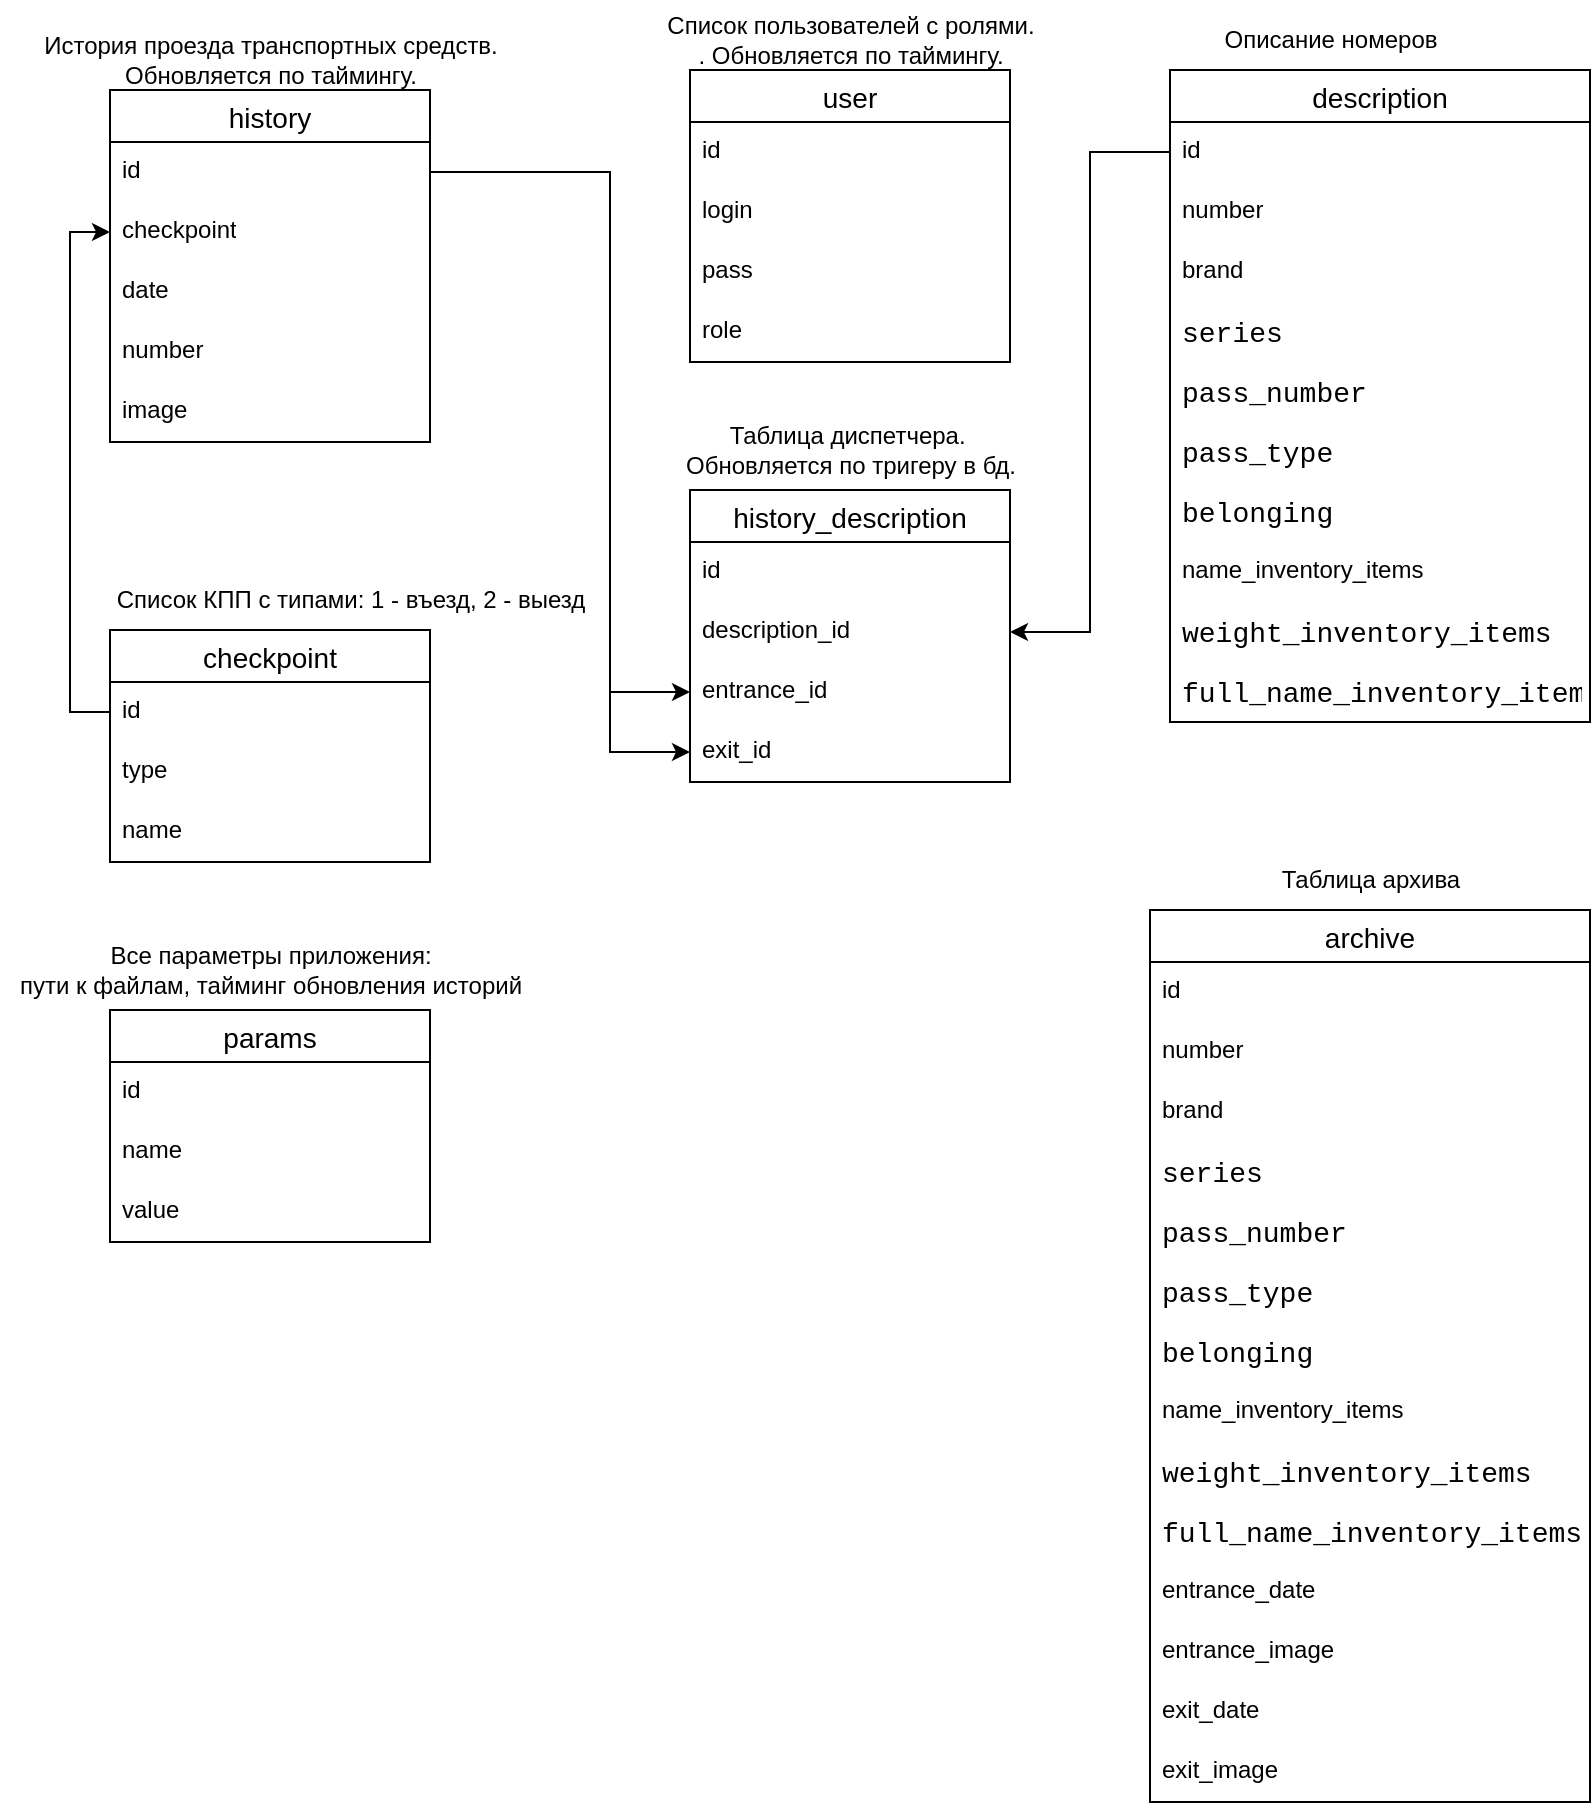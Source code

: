<mxfile version="21.0.6" type="device"><diagram name="Страница 1" id="PRqOy36_vwNvr8r5YJms"><mxGraphModel dx="1434" dy="796" grid="1" gridSize="10" guides="1" tooltips="1" connect="1" arrows="1" fold="1" page="1" pageScale="1" pageWidth="827" pageHeight="1169" math="0" shadow="0"><root><mxCell id="0"/><mxCell id="1" parent="0"/><mxCell id="Xjk77a02WZ_X6UZ1483o-1" value="user" style="swimlane;fontStyle=0;childLayout=stackLayout;horizontal=1;startSize=26;horizontalStack=0;resizeParent=1;resizeParentMax=0;resizeLast=0;collapsible=1;marginBottom=0;align=center;fontSize=14;" vertex="1" parent="1"><mxGeometry x="360" y="70" width="160" height="146" as="geometry"/></mxCell><mxCell id="Xjk77a02WZ_X6UZ1483o-2" value="id" style="text;strokeColor=none;fillColor=none;spacingLeft=4;spacingRight=4;overflow=hidden;rotatable=0;points=[[0,0.5],[1,0.5]];portConstraint=eastwest;fontSize=12;whiteSpace=wrap;html=1;" vertex="1" parent="Xjk77a02WZ_X6UZ1483o-1"><mxGeometry y="26" width="160" height="30" as="geometry"/></mxCell><mxCell id="Xjk77a02WZ_X6UZ1483o-3" value="login" style="text;strokeColor=none;fillColor=none;spacingLeft=4;spacingRight=4;overflow=hidden;rotatable=0;points=[[0,0.5],[1,0.5]];portConstraint=eastwest;fontSize=12;whiteSpace=wrap;html=1;" vertex="1" parent="Xjk77a02WZ_X6UZ1483o-1"><mxGeometry y="56" width="160" height="30" as="geometry"/></mxCell><mxCell id="Xjk77a02WZ_X6UZ1483o-4" value="pass" style="text;strokeColor=none;fillColor=none;spacingLeft=4;spacingRight=4;overflow=hidden;rotatable=0;points=[[0,0.5],[1,0.5]];portConstraint=eastwest;fontSize=12;whiteSpace=wrap;html=1;" vertex="1" parent="Xjk77a02WZ_X6UZ1483o-1"><mxGeometry y="86" width="160" height="30" as="geometry"/></mxCell><mxCell id="Xjk77a02WZ_X6UZ1483o-6" value="role" style="text;strokeColor=none;fillColor=none;spacingLeft=4;spacingRight=4;overflow=hidden;rotatable=0;points=[[0,0.5],[1,0.5]];portConstraint=eastwest;fontSize=12;whiteSpace=wrap;html=1;" vertex="1" parent="Xjk77a02WZ_X6UZ1483o-1"><mxGeometry y="116" width="160" height="30" as="geometry"/></mxCell><mxCell id="Xjk77a02WZ_X6UZ1483o-7" value="history" style="swimlane;fontStyle=0;childLayout=stackLayout;horizontal=1;startSize=26;horizontalStack=0;resizeParent=1;resizeParentMax=0;resizeLast=0;collapsible=1;marginBottom=0;align=center;fontSize=14;" vertex="1" parent="1"><mxGeometry x="70" y="80" width="160" height="176" as="geometry"/></mxCell><mxCell id="Xjk77a02WZ_X6UZ1483o-8" value="id" style="text;strokeColor=none;fillColor=none;spacingLeft=4;spacingRight=4;overflow=hidden;rotatable=0;points=[[0,0.5],[1,0.5]];portConstraint=eastwest;fontSize=12;whiteSpace=wrap;html=1;" vertex="1" parent="Xjk77a02WZ_X6UZ1483o-7"><mxGeometry y="26" width="160" height="30" as="geometry"/></mxCell><mxCell id="Xjk77a02WZ_X6UZ1483o-12" value="checkpoint" style="text;strokeColor=none;fillColor=none;spacingLeft=4;spacingRight=4;overflow=hidden;rotatable=0;points=[[0,0.5],[1,0.5]];portConstraint=eastwest;fontSize=12;whiteSpace=wrap;html=1;" vertex="1" parent="Xjk77a02WZ_X6UZ1483o-7"><mxGeometry y="56" width="160" height="30" as="geometry"/></mxCell><mxCell id="Xjk77a02WZ_X6UZ1483o-9" value="date" style="text;strokeColor=none;fillColor=none;spacingLeft=4;spacingRight=4;overflow=hidden;rotatable=0;points=[[0,0.5],[1,0.5]];portConstraint=eastwest;fontSize=12;whiteSpace=wrap;html=1;" vertex="1" parent="Xjk77a02WZ_X6UZ1483o-7"><mxGeometry y="86" width="160" height="30" as="geometry"/></mxCell><mxCell id="Xjk77a02WZ_X6UZ1483o-10" value="number" style="text;strokeColor=none;fillColor=none;spacingLeft=4;spacingRight=4;overflow=hidden;rotatable=0;points=[[0,0.5],[1,0.5]];portConstraint=eastwest;fontSize=12;whiteSpace=wrap;html=1;" vertex="1" parent="Xjk77a02WZ_X6UZ1483o-7"><mxGeometry y="116" width="160" height="30" as="geometry"/></mxCell><mxCell id="Xjk77a02WZ_X6UZ1483o-11" value="image" style="text;strokeColor=none;fillColor=none;spacingLeft=4;spacingRight=4;overflow=hidden;rotatable=0;points=[[0,0.5],[1,0.5]];portConstraint=eastwest;fontSize=12;whiteSpace=wrap;html=1;" vertex="1" parent="Xjk77a02WZ_X6UZ1483o-7"><mxGeometry y="146" width="160" height="30" as="geometry"/></mxCell><mxCell id="Xjk77a02WZ_X6UZ1483o-17" value="checkpoint" style="swimlane;fontStyle=0;childLayout=stackLayout;horizontal=1;startSize=26;horizontalStack=0;resizeParent=1;resizeParentMax=0;resizeLast=0;collapsible=1;marginBottom=0;align=center;fontSize=14;" vertex="1" parent="1"><mxGeometry x="70" y="350" width="160" height="116" as="geometry"/></mxCell><mxCell id="Xjk77a02WZ_X6UZ1483o-18" value="id" style="text;strokeColor=none;fillColor=none;spacingLeft=4;spacingRight=4;overflow=hidden;rotatable=0;points=[[0,0.5],[1,0.5]];portConstraint=eastwest;fontSize=12;whiteSpace=wrap;html=1;" vertex="1" parent="Xjk77a02WZ_X6UZ1483o-17"><mxGeometry y="26" width="160" height="30" as="geometry"/></mxCell><mxCell id="Xjk77a02WZ_X6UZ1483o-19" value="type" style="text;strokeColor=none;fillColor=none;spacingLeft=4;spacingRight=4;overflow=hidden;rotatable=0;points=[[0,0.5],[1,0.5]];portConstraint=eastwest;fontSize=12;whiteSpace=wrap;html=1;" vertex="1" parent="Xjk77a02WZ_X6UZ1483o-17"><mxGeometry y="56" width="160" height="30" as="geometry"/></mxCell><mxCell id="Xjk77a02WZ_X6UZ1483o-20" value="name" style="text;strokeColor=none;fillColor=none;spacingLeft=4;spacingRight=4;overflow=hidden;rotatable=0;points=[[0,0.5],[1,0.5]];portConstraint=eastwest;fontSize=12;whiteSpace=wrap;html=1;" vertex="1" parent="Xjk77a02WZ_X6UZ1483o-17"><mxGeometry y="86" width="160" height="30" as="geometry"/></mxCell><mxCell id="Xjk77a02WZ_X6UZ1483o-21" value="История проезда транспортных средств.&lt;br&gt;Обновляется по таймингу." style="text;html=1;align=center;verticalAlign=middle;resizable=0;points=[];autosize=1;strokeColor=none;fillColor=none;" vertex="1" parent="1"><mxGeometry x="25" y="45" width="250" height="40" as="geometry"/></mxCell><mxCell id="Xjk77a02WZ_X6UZ1483o-22" value="Список пользователей с ролями.&lt;br&gt;. Обновляется по таймингу." style="text;html=1;align=center;verticalAlign=middle;resizable=0;points=[];autosize=1;strokeColor=none;fillColor=none;" vertex="1" parent="1"><mxGeometry x="335" y="35" width="210" height="40" as="geometry"/></mxCell><mxCell id="Xjk77a02WZ_X6UZ1483o-23" value="Список КПП с типами: 1 - въезд, 2 - выезд" style="text;html=1;align=center;verticalAlign=middle;resizable=0;points=[];autosize=1;strokeColor=none;fillColor=none;" vertex="1" parent="1"><mxGeometry x="60" y="320" width="260" height="30" as="geometry"/></mxCell><mxCell id="Xjk77a02WZ_X6UZ1483o-26" value="description" style="swimlane;fontStyle=0;childLayout=stackLayout;horizontal=1;startSize=26;horizontalStack=0;resizeParent=1;resizeParentMax=0;resizeLast=0;collapsible=1;marginBottom=0;align=center;fontSize=14;" vertex="1" parent="1"><mxGeometry x="600" y="70" width="210" height="326" as="geometry"/></mxCell><mxCell id="Xjk77a02WZ_X6UZ1483o-27" value="id" style="text;strokeColor=none;fillColor=none;spacingLeft=4;spacingRight=4;overflow=hidden;rotatable=0;points=[[0,0.5],[1,0.5]];portConstraint=eastwest;fontSize=12;whiteSpace=wrap;html=1;" vertex="1" parent="Xjk77a02WZ_X6UZ1483o-26"><mxGeometry y="26" width="210" height="30" as="geometry"/></mxCell><mxCell id="Xjk77a02WZ_X6UZ1483o-28" value="number" style="text;strokeColor=none;fillColor=none;spacingLeft=4;spacingRight=4;overflow=hidden;rotatable=0;points=[[0,0.5],[1,0.5]];portConstraint=eastwest;fontSize=12;whiteSpace=wrap;html=1;" vertex="1" parent="Xjk77a02WZ_X6UZ1483o-26"><mxGeometry y="56" width="210" height="30" as="geometry"/></mxCell><mxCell id="Xjk77a02WZ_X6UZ1483o-29" value="brand" style="text;strokeColor=none;fillColor=none;spacingLeft=4;spacingRight=4;overflow=hidden;rotatable=0;points=[[0,0.5],[1,0.5]];portConstraint=eastwest;fontSize=12;whiteSpace=wrap;html=1;" vertex="1" parent="Xjk77a02WZ_X6UZ1483o-26"><mxGeometry y="86" width="210" height="30" as="geometry"/></mxCell><mxCell id="Xjk77a02WZ_X6UZ1483o-35" value="&lt;div style=&quot;background-color: rgb(255, 255, 255); font-family: Consolas, &amp;quot;Courier New&amp;quot;, monospace; font-size: 14px; line-height: 19px;&quot;&gt;series&lt;/div&gt;" style="text;strokeColor=none;fillColor=none;spacingLeft=4;spacingRight=4;overflow=hidden;rotatable=0;points=[[0,0.5],[1,0.5]];portConstraint=eastwest;fontSize=12;whiteSpace=wrap;html=1;" vertex="1" parent="Xjk77a02WZ_X6UZ1483o-26"><mxGeometry y="116" width="210" height="30" as="geometry"/></mxCell><mxCell id="Xjk77a02WZ_X6UZ1483o-36" value="&lt;div style=&quot;background-color: rgb(255, 255, 255); font-family: Consolas, &amp;quot;Courier New&amp;quot;, monospace; font-size: 14px; line-height: 19px;&quot;&gt;pass_number&lt;/div&gt;" style="text;strokeColor=none;fillColor=none;spacingLeft=4;spacingRight=4;overflow=hidden;rotatable=0;points=[[0,0.5],[1,0.5]];portConstraint=eastwest;fontSize=12;whiteSpace=wrap;html=1;" vertex="1" parent="Xjk77a02WZ_X6UZ1483o-26"><mxGeometry y="146" width="210" height="30" as="geometry"/></mxCell><mxCell id="Xjk77a02WZ_X6UZ1483o-37" value="&lt;div style=&quot;background-color: rgb(255, 255, 255); font-family: Consolas, &amp;quot;Courier New&amp;quot;, monospace; font-size: 14px; line-height: 19px;&quot;&gt;pass_type&lt;/div&gt;" style="text;strokeColor=none;fillColor=none;spacingLeft=4;spacingRight=4;overflow=hidden;rotatable=0;points=[[0,0.5],[1,0.5]];portConstraint=eastwest;fontSize=12;whiteSpace=wrap;html=1;" vertex="1" parent="Xjk77a02WZ_X6UZ1483o-26"><mxGeometry y="176" width="210" height="30" as="geometry"/></mxCell><mxCell id="Xjk77a02WZ_X6UZ1483o-38" value="&lt;div style=&quot;background-color: rgb(255, 255, 255); font-family: Consolas, &amp;quot;Courier New&amp;quot;, monospace; font-size: 14px; line-height: 19px;&quot;&gt;belonging&lt;/div&gt;" style="text;strokeColor=none;fillColor=none;spacingLeft=4;spacingRight=4;overflow=hidden;rotatable=0;points=[[0,0.5],[1,0.5]];portConstraint=eastwest;fontSize=12;whiteSpace=wrap;html=1;" vertex="1" parent="Xjk77a02WZ_X6UZ1483o-26"><mxGeometry y="206" width="210" height="30" as="geometry"/></mxCell><mxCell id="Xjk77a02WZ_X6UZ1483o-39" value="name_inventory_items" style="text;strokeColor=none;fillColor=none;spacingLeft=4;spacingRight=4;overflow=hidden;rotatable=0;points=[[0,0.5],[1,0.5]];portConstraint=eastwest;fontSize=12;whiteSpace=wrap;html=1;" vertex="1" parent="Xjk77a02WZ_X6UZ1483o-26"><mxGeometry y="236" width="210" height="30" as="geometry"/></mxCell><mxCell id="Xjk77a02WZ_X6UZ1483o-40" value="&lt;div style=&quot;background-color: rgb(255, 255, 255); font-family: Consolas, &amp;quot;Courier New&amp;quot;, monospace; font-size: 14px; line-height: 19px;&quot;&gt;weight_inventory_items&lt;/div&gt;" style="text;strokeColor=none;fillColor=none;spacingLeft=4;spacingRight=4;overflow=hidden;rotatable=0;points=[[0,0.5],[1,0.5]];portConstraint=eastwest;fontSize=12;whiteSpace=wrap;html=1;" vertex="1" parent="Xjk77a02WZ_X6UZ1483o-26"><mxGeometry y="266" width="210" height="30" as="geometry"/></mxCell><mxCell id="Xjk77a02WZ_X6UZ1483o-41" value="&lt;div style=&quot;background-color: rgb(255, 255, 255); font-family: Consolas, &amp;quot;Courier New&amp;quot;, monospace; font-size: 14px; line-height: 19px;&quot;&gt;full_name_inventory_items&lt;/div&gt;" style="text;strokeColor=none;fillColor=none;spacingLeft=4;spacingRight=4;overflow=hidden;rotatable=0;points=[[0,0.5],[1,0.5]];portConstraint=eastwest;fontSize=12;whiteSpace=wrap;html=1;" vertex="1" parent="Xjk77a02WZ_X6UZ1483o-26"><mxGeometry y="296" width="210" height="30" as="geometry"/></mxCell><mxCell id="Xjk77a02WZ_X6UZ1483o-30" value="params" style="swimlane;fontStyle=0;childLayout=stackLayout;horizontal=1;startSize=26;horizontalStack=0;resizeParent=1;resizeParentMax=0;resizeLast=0;collapsible=1;marginBottom=0;align=center;fontSize=14;" vertex="1" parent="1"><mxGeometry x="70" y="540" width="160" height="116" as="geometry"/></mxCell><mxCell id="Xjk77a02WZ_X6UZ1483o-31" value="id" style="text;strokeColor=none;fillColor=none;spacingLeft=4;spacingRight=4;overflow=hidden;rotatable=0;points=[[0,0.5],[1,0.5]];portConstraint=eastwest;fontSize=12;whiteSpace=wrap;html=1;" vertex="1" parent="Xjk77a02WZ_X6UZ1483o-30"><mxGeometry y="26" width="160" height="30" as="geometry"/></mxCell><mxCell id="Xjk77a02WZ_X6UZ1483o-32" value="name" style="text;strokeColor=none;fillColor=none;spacingLeft=4;spacingRight=4;overflow=hidden;rotatable=0;points=[[0,0.5],[1,0.5]];portConstraint=eastwest;fontSize=12;whiteSpace=wrap;html=1;" vertex="1" parent="Xjk77a02WZ_X6UZ1483o-30"><mxGeometry y="56" width="160" height="30" as="geometry"/></mxCell><mxCell id="Xjk77a02WZ_X6UZ1483o-33" value="value" style="text;strokeColor=none;fillColor=none;spacingLeft=4;spacingRight=4;overflow=hidden;rotatable=0;points=[[0,0.5],[1,0.5]];portConstraint=eastwest;fontSize=12;whiteSpace=wrap;html=1;" vertex="1" parent="Xjk77a02WZ_X6UZ1483o-30"><mxGeometry y="86" width="160" height="30" as="geometry"/></mxCell><mxCell id="Xjk77a02WZ_X6UZ1483o-34" value="Все параметры приложения: &lt;br&gt;пути к файлам, тайминг обновления историй" style="text;html=1;align=center;verticalAlign=middle;resizable=0;points=[];autosize=1;strokeColor=none;fillColor=none;" vertex="1" parent="1"><mxGeometry x="15" y="500" width="270" height="40" as="geometry"/></mxCell><mxCell id="Xjk77a02WZ_X6UZ1483o-42" value="Описание номеров" style="text;html=1;align=center;verticalAlign=middle;resizable=0;points=[];autosize=1;strokeColor=none;fillColor=none;" vertex="1" parent="1"><mxGeometry x="615" y="40" width="130" height="30" as="geometry"/></mxCell><mxCell id="Xjk77a02WZ_X6UZ1483o-43" value="archive" style="swimlane;fontStyle=0;childLayout=stackLayout;horizontal=1;startSize=26;horizontalStack=0;resizeParent=1;resizeParentMax=0;resizeLast=0;collapsible=1;marginBottom=0;align=center;fontSize=14;" vertex="1" parent="1"><mxGeometry x="590" y="490" width="220" height="446" as="geometry"/></mxCell><mxCell id="Xjk77a02WZ_X6UZ1483o-87" value="id" style="text;strokeColor=none;fillColor=none;spacingLeft=4;spacingRight=4;overflow=hidden;rotatable=0;points=[[0,0.5],[1,0.5]];portConstraint=eastwest;fontSize=12;whiteSpace=wrap;html=1;" vertex="1" parent="Xjk77a02WZ_X6UZ1483o-43"><mxGeometry y="26" width="220" height="30" as="geometry"/></mxCell><mxCell id="Xjk77a02WZ_X6UZ1483o-78" value="number" style="text;strokeColor=none;fillColor=none;spacingLeft=4;spacingRight=4;overflow=hidden;rotatable=0;points=[[0,0.5],[1,0.5]];portConstraint=eastwest;fontSize=12;whiteSpace=wrap;html=1;" vertex="1" parent="Xjk77a02WZ_X6UZ1483o-43"><mxGeometry y="56" width="220" height="30" as="geometry"/></mxCell><mxCell id="Xjk77a02WZ_X6UZ1483o-79" value="brand" style="text;strokeColor=none;fillColor=none;spacingLeft=4;spacingRight=4;overflow=hidden;rotatable=0;points=[[0,0.5],[1,0.5]];portConstraint=eastwest;fontSize=12;whiteSpace=wrap;html=1;" vertex="1" parent="Xjk77a02WZ_X6UZ1483o-43"><mxGeometry y="86" width="220" height="30" as="geometry"/></mxCell><mxCell id="Xjk77a02WZ_X6UZ1483o-80" value="&lt;div style=&quot;background-color: rgb(255, 255, 255); font-family: Consolas, &amp;quot;Courier New&amp;quot;, monospace; font-size: 14px; line-height: 19px;&quot;&gt;series&lt;/div&gt;" style="text;strokeColor=none;fillColor=none;spacingLeft=4;spacingRight=4;overflow=hidden;rotatable=0;points=[[0,0.5],[1,0.5]];portConstraint=eastwest;fontSize=12;whiteSpace=wrap;html=1;" vertex="1" parent="Xjk77a02WZ_X6UZ1483o-43"><mxGeometry y="116" width="220" height="30" as="geometry"/></mxCell><mxCell id="Xjk77a02WZ_X6UZ1483o-81" value="&lt;div style=&quot;background-color: rgb(255, 255, 255); font-family: Consolas, &amp;quot;Courier New&amp;quot;, monospace; font-size: 14px; line-height: 19px;&quot;&gt;pass_number&lt;/div&gt;" style="text;strokeColor=none;fillColor=none;spacingLeft=4;spacingRight=4;overflow=hidden;rotatable=0;points=[[0,0.5],[1,0.5]];portConstraint=eastwest;fontSize=12;whiteSpace=wrap;html=1;" vertex="1" parent="Xjk77a02WZ_X6UZ1483o-43"><mxGeometry y="146" width="220" height="30" as="geometry"/></mxCell><mxCell id="Xjk77a02WZ_X6UZ1483o-82" value="&lt;div style=&quot;background-color: rgb(255, 255, 255); font-family: Consolas, &amp;quot;Courier New&amp;quot;, monospace; font-size: 14px; line-height: 19px;&quot;&gt;pass_type&lt;/div&gt;" style="text;strokeColor=none;fillColor=none;spacingLeft=4;spacingRight=4;overflow=hidden;rotatable=0;points=[[0,0.5],[1,0.5]];portConstraint=eastwest;fontSize=12;whiteSpace=wrap;html=1;" vertex="1" parent="Xjk77a02WZ_X6UZ1483o-43"><mxGeometry y="176" width="220" height="30" as="geometry"/></mxCell><mxCell id="Xjk77a02WZ_X6UZ1483o-83" value="&lt;div style=&quot;background-color: rgb(255, 255, 255); font-family: Consolas, &amp;quot;Courier New&amp;quot;, monospace; font-size: 14px; line-height: 19px;&quot;&gt;belonging&lt;/div&gt;" style="text;strokeColor=none;fillColor=none;spacingLeft=4;spacingRight=4;overflow=hidden;rotatable=0;points=[[0,0.5],[1,0.5]];portConstraint=eastwest;fontSize=12;whiteSpace=wrap;html=1;" vertex="1" parent="Xjk77a02WZ_X6UZ1483o-43"><mxGeometry y="206" width="220" height="30" as="geometry"/></mxCell><mxCell id="Xjk77a02WZ_X6UZ1483o-84" value="name_inventory_items" style="text;strokeColor=none;fillColor=none;spacingLeft=4;spacingRight=4;overflow=hidden;rotatable=0;points=[[0,0.5],[1,0.5]];portConstraint=eastwest;fontSize=12;whiteSpace=wrap;html=1;" vertex="1" parent="Xjk77a02WZ_X6UZ1483o-43"><mxGeometry y="236" width="220" height="30" as="geometry"/></mxCell><mxCell id="Xjk77a02WZ_X6UZ1483o-85" value="&lt;div style=&quot;background-color: rgb(255, 255, 255); font-family: Consolas, &amp;quot;Courier New&amp;quot;, monospace; font-size: 14px; line-height: 19px;&quot;&gt;weight_inventory_items&lt;/div&gt;" style="text;strokeColor=none;fillColor=none;spacingLeft=4;spacingRight=4;overflow=hidden;rotatable=0;points=[[0,0.5],[1,0.5]];portConstraint=eastwest;fontSize=12;whiteSpace=wrap;html=1;" vertex="1" parent="Xjk77a02WZ_X6UZ1483o-43"><mxGeometry y="266" width="220" height="30" as="geometry"/></mxCell><mxCell id="Xjk77a02WZ_X6UZ1483o-86" value="&lt;div style=&quot;background-color: rgb(255, 255, 255); font-family: Consolas, &amp;quot;Courier New&amp;quot;, monospace; font-size: 14px; line-height: 19px;&quot;&gt;full_name_inventory_items&lt;/div&gt;" style="text;strokeColor=none;fillColor=none;spacingLeft=4;spacingRight=4;overflow=hidden;rotatable=0;points=[[0,0.5],[1,0.5]];portConstraint=eastwest;fontSize=12;whiteSpace=wrap;html=1;" vertex="1" parent="Xjk77a02WZ_X6UZ1483o-43"><mxGeometry y="296" width="220" height="30" as="geometry"/></mxCell><mxCell id="Xjk77a02WZ_X6UZ1483o-88" value="entrance_date" style="text;strokeColor=none;fillColor=none;spacingLeft=4;spacingRight=4;overflow=hidden;rotatable=0;points=[[0,0.5],[1,0.5]];portConstraint=eastwest;fontSize=12;whiteSpace=wrap;html=1;" vertex="1" parent="Xjk77a02WZ_X6UZ1483o-43"><mxGeometry y="326" width="220" height="30" as="geometry"/></mxCell><mxCell id="Xjk77a02WZ_X6UZ1483o-89" value="entrance_image" style="text;strokeColor=none;fillColor=none;spacingLeft=4;spacingRight=4;overflow=hidden;rotatable=0;points=[[0,0.5],[1,0.5]];portConstraint=eastwest;fontSize=12;whiteSpace=wrap;html=1;" vertex="1" parent="Xjk77a02WZ_X6UZ1483o-43"><mxGeometry y="356" width="220" height="30" as="geometry"/></mxCell><mxCell id="Xjk77a02WZ_X6UZ1483o-90" value="exit_date" style="text;strokeColor=none;fillColor=none;spacingLeft=4;spacingRight=4;overflow=hidden;rotatable=0;points=[[0,0.5],[1,0.5]];portConstraint=eastwest;fontSize=12;whiteSpace=wrap;html=1;" vertex="1" parent="Xjk77a02WZ_X6UZ1483o-43"><mxGeometry y="386" width="220" height="30" as="geometry"/></mxCell><mxCell id="Xjk77a02WZ_X6UZ1483o-91" value="exit_image" style="text;strokeColor=none;fillColor=none;spacingLeft=4;spacingRight=4;overflow=hidden;rotatable=0;points=[[0,0.5],[1,0.5]];portConstraint=eastwest;fontSize=12;whiteSpace=wrap;html=1;" vertex="1" parent="Xjk77a02WZ_X6UZ1483o-43"><mxGeometry y="416" width="220" height="30" as="geometry"/></mxCell><mxCell id="Xjk77a02WZ_X6UZ1483o-92" value="Таблица архива" style="text;html=1;align=center;verticalAlign=middle;resizable=0;points=[];autosize=1;strokeColor=none;fillColor=none;" vertex="1" parent="1"><mxGeometry x="645" y="460" width="110" height="30" as="geometry"/></mxCell><mxCell id="Xjk77a02WZ_X6UZ1483o-94" value="history_description" style="swimlane;fontStyle=0;childLayout=stackLayout;horizontal=1;startSize=26;horizontalStack=0;resizeParent=1;resizeParentMax=0;resizeLast=0;collapsible=1;marginBottom=0;align=center;fontSize=14;" vertex="1" parent="1"><mxGeometry x="360" y="280" width="160" height="146" as="geometry"/></mxCell><mxCell id="Xjk77a02WZ_X6UZ1483o-95" value="id" style="text;strokeColor=none;fillColor=none;spacingLeft=4;spacingRight=4;overflow=hidden;rotatable=0;points=[[0,0.5],[1,0.5]];portConstraint=eastwest;fontSize=12;whiteSpace=wrap;html=1;" vertex="1" parent="Xjk77a02WZ_X6UZ1483o-94"><mxGeometry y="26" width="160" height="30" as="geometry"/></mxCell><mxCell id="Xjk77a02WZ_X6UZ1483o-96" value="description_id" style="text;strokeColor=none;fillColor=none;spacingLeft=4;spacingRight=4;overflow=hidden;rotatable=0;points=[[0,0.5],[1,0.5]];portConstraint=eastwest;fontSize=12;whiteSpace=wrap;html=1;" vertex="1" parent="Xjk77a02WZ_X6UZ1483o-94"><mxGeometry y="56" width="160" height="30" as="geometry"/></mxCell><mxCell id="Xjk77a02WZ_X6UZ1483o-97" value="entrance_id" style="text;strokeColor=none;fillColor=none;spacingLeft=4;spacingRight=4;overflow=hidden;rotatable=0;points=[[0,0.5],[1,0.5]];portConstraint=eastwest;fontSize=12;whiteSpace=wrap;html=1;" vertex="1" parent="Xjk77a02WZ_X6UZ1483o-94"><mxGeometry y="86" width="160" height="30" as="geometry"/></mxCell><mxCell id="Xjk77a02WZ_X6UZ1483o-98" value="exit_id" style="text;strokeColor=none;fillColor=none;spacingLeft=4;spacingRight=4;overflow=hidden;rotatable=0;points=[[0,0.5],[1,0.5]];portConstraint=eastwest;fontSize=12;whiteSpace=wrap;html=1;" vertex="1" parent="Xjk77a02WZ_X6UZ1483o-94"><mxGeometry y="116" width="160" height="30" as="geometry"/></mxCell><mxCell id="Xjk77a02WZ_X6UZ1483o-99" style="edgeStyle=orthogonalEdgeStyle;rounded=0;orthogonalLoop=1;jettySize=auto;html=1;entryX=0;entryY=0.5;entryDx=0;entryDy=0;" edge="1" parent="1" source="Xjk77a02WZ_X6UZ1483o-18" target="Xjk77a02WZ_X6UZ1483o-12"><mxGeometry relative="1" as="geometry"/></mxCell><mxCell id="Xjk77a02WZ_X6UZ1483o-100" style="edgeStyle=orthogonalEdgeStyle;rounded=0;orthogonalLoop=1;jettySize=auto;html=1;entryX=0;entryY=0.5;entryDx=0;entryDy=0;" edge="1" parent="1" source="Xjk77a02WZ_X6UZ1483o-8" target="Xjk77a02WZ_X6UZ1483o-98"><mxGeometry relative="1" as="geometry"><Array as="points"><mxPoint x="320" y="121"/><mxPoint x="320" y="411"/></Array></mxGeometry></mxCell><mxCell id="Xjk77a02WZ_X6UZ1483o-101" style="edgeStyle=orthogonalEdgeStyle;rounded=0;orthogonalLoop=1;jettySize=auto;html=1;entryX=0;entryY=0.5;entryDx=0;entryDy=0;" edge="1" parent="1" source="Xjk77a02WZ_X6UZ1483o-8" target="Xjk77a02WZ_X6UZ1483o-97"><mxGeometry relative="1" as="geometry"><Array as="points"><mxPoint x="320" y="121"/><mxPoint x="320" y="381"/></Array></mxGeometry></mxCell><mxCell id="Xjk77a02WZ_X6UZ1483o-102" style="edgeStyle=orthogonalEdgeStyle;rounded=0;orthogonalLoop=1;jettySize=auto;html=1;entryX=1;entryY=0.5;entryDx=0;entryDy=0;" edge="1" parent="1" source="Xjk77a02WZ_X6UZ1483o-27" target="Xjk77a02WZ_X6UZ1483o-96"><mxGeometry relative="1" as="geometry"/></mxCell><mxCell id="Xjk77a02WZ_X6UZ1483o-103" value="Таблица диспетчера.&amp;nbsp;&lt;br&gt;Обновляется по тригеру в бд." style="text;html=1;align=center;verticalAlign=middle;resizable=0;points=[];autosize=1;strokeColor=none;fillColor=none;" vertex="1" parent="1"><mxGeometry x="345" y="240" width="190" height="40" as="geometry"/></mxCell></root></mxGraphModel></diagram></mxfile>